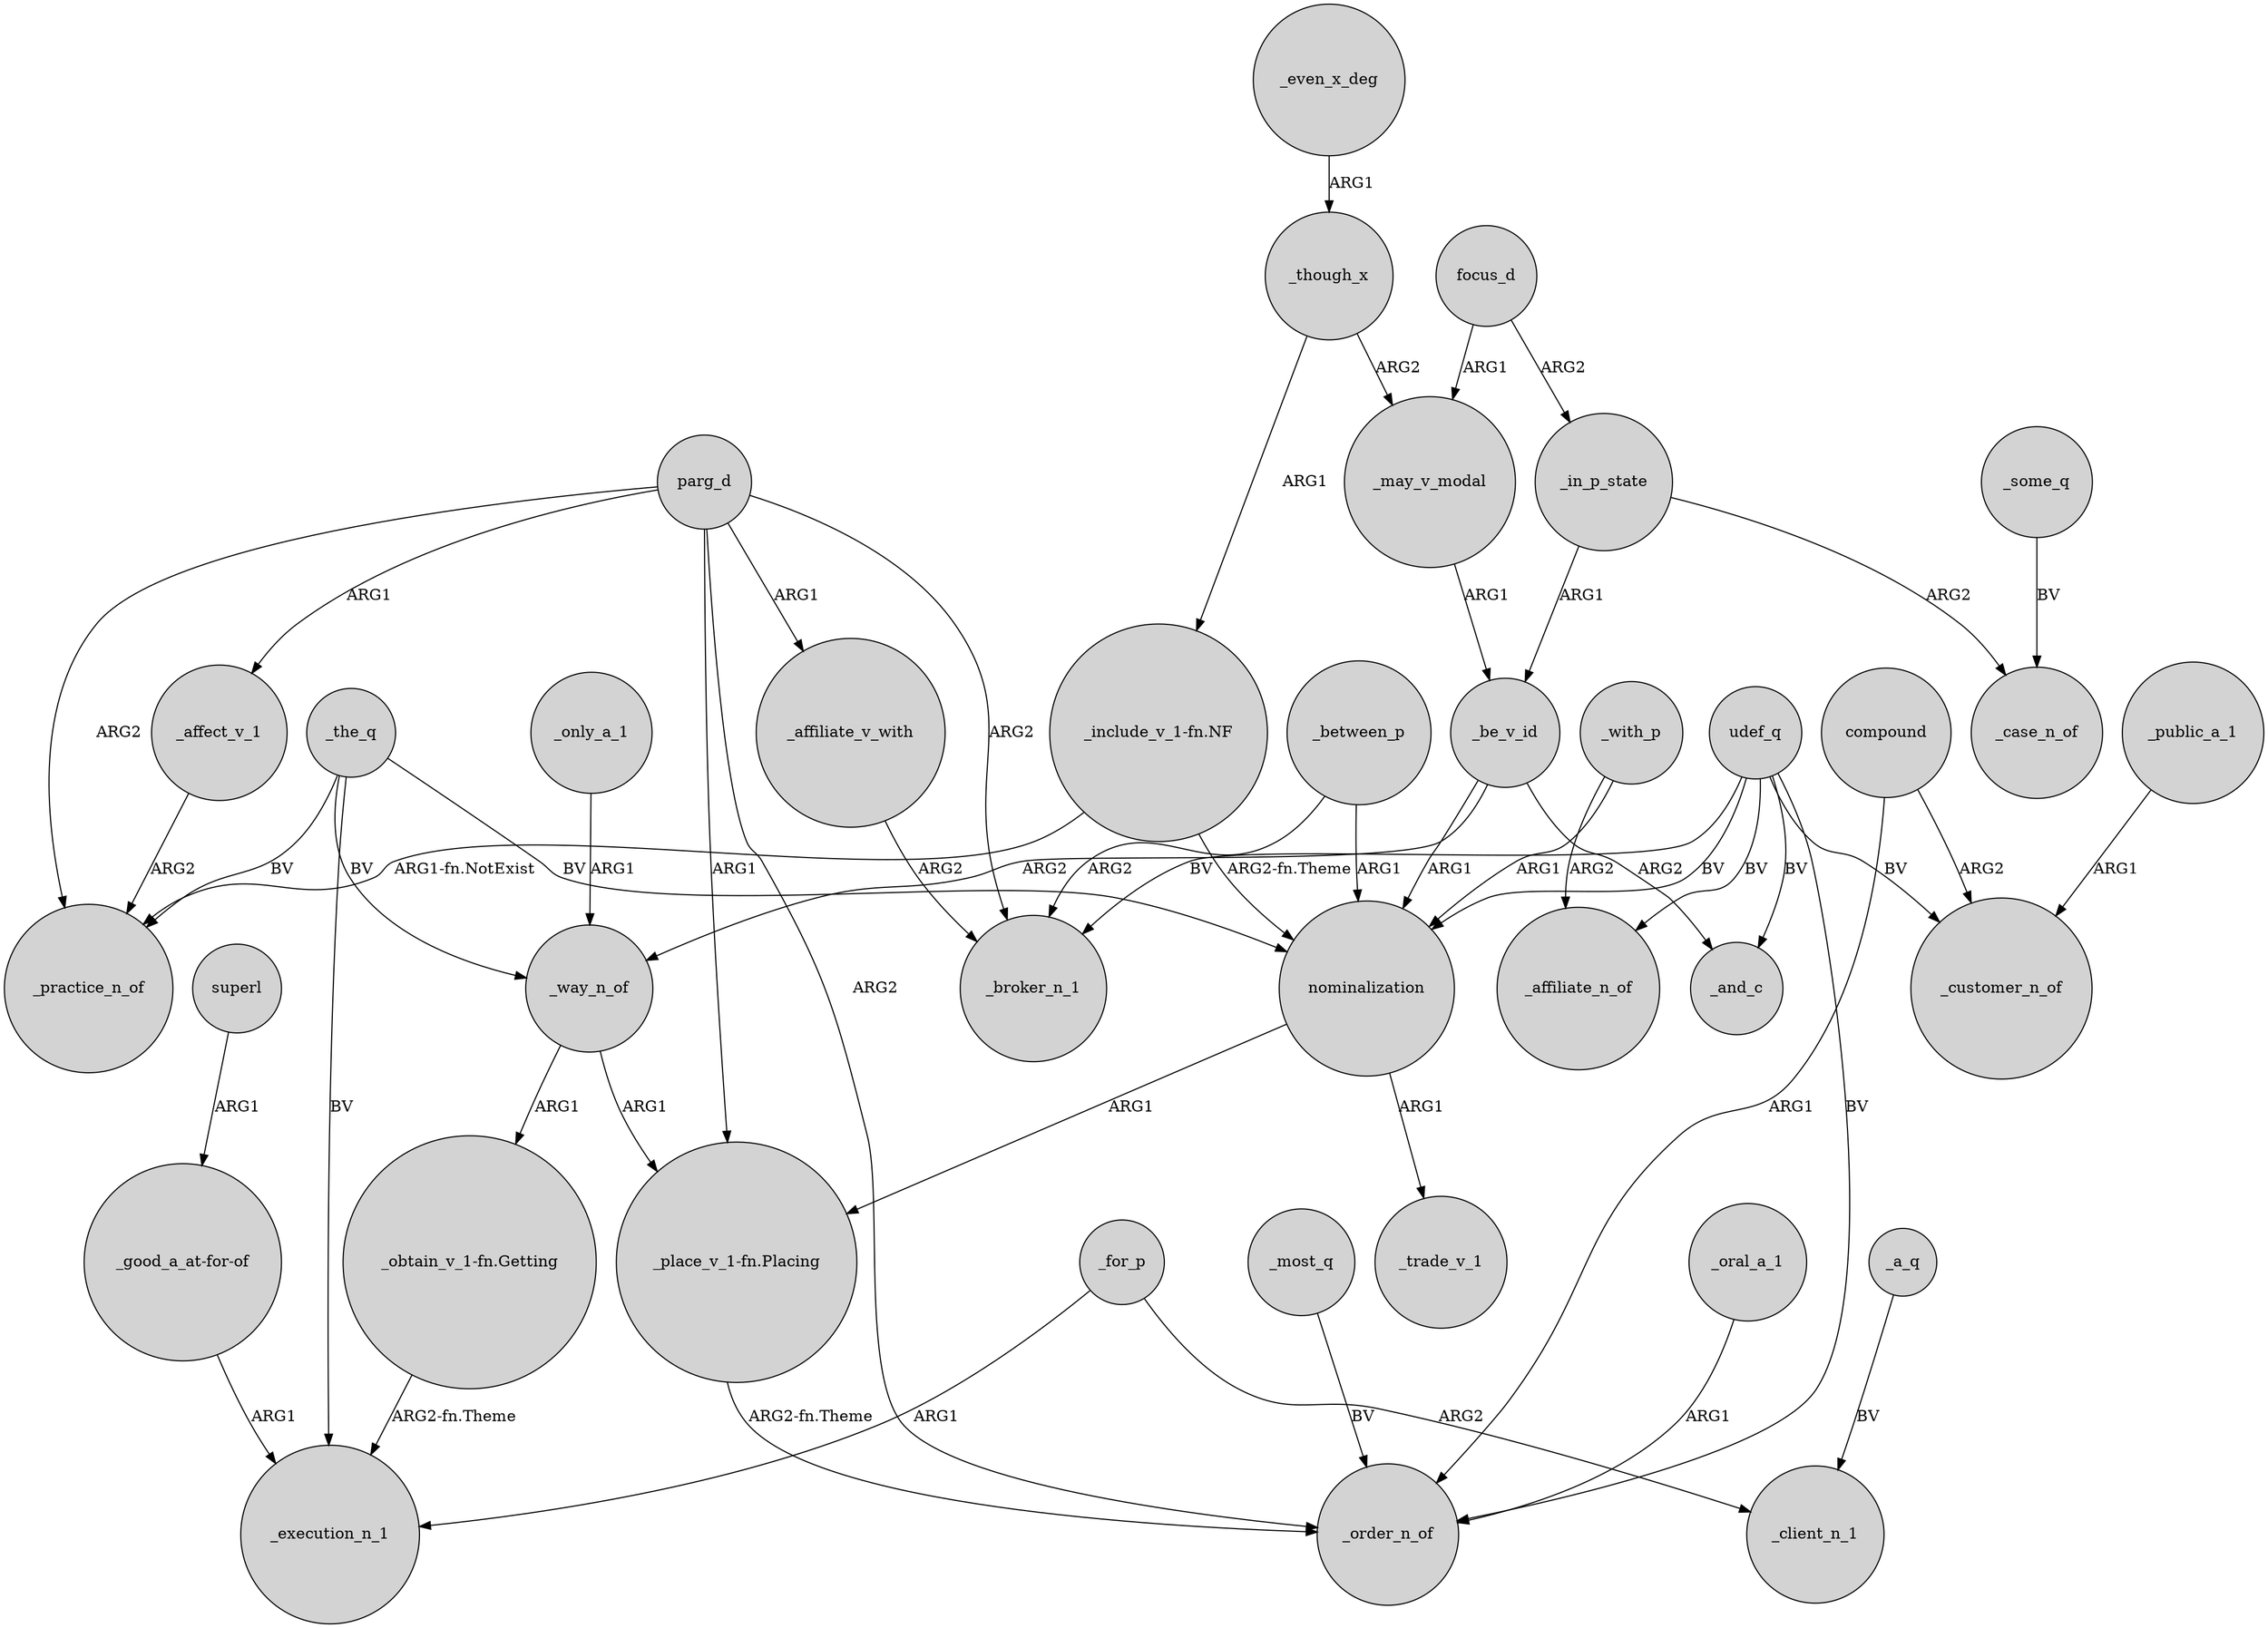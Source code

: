 digraph {
	node [shape=circle style=filled]
	parg_d -> "_place_v_1-fn.Placing" [label=ARG1]
	_a_q -> _client_n_1 [label=BV]
	_way_n_of -> "_obtain_v_1-fn.Getting" [label=ARG1]
	_affect_v_1 -> _practice_n_of [label=ARG2]
	udef_q -> _order_n_of [label=BV]
	nominalization -> "_place_v_1-fn.Placing" [label=ARG1]
	_be_v_id -> nominalization [label=ARG1]
	"_include_v_1-fn.NF" -> _practice_n_of [label="ARG1-fn.NotExist"]
	focus_d -> _in_p_state [label=ARG2]
	_the_q -> _way_n_of [label=BV]
	_most_q -> _order_n_of [label=BV]
	parg_d -> _broker_n_1 [label=ARG2]
	_even_x_deg -> _though_x [label=ARG1]
	"_include_v_1-fn.NF" -> nominalization [label="ARG2-fn.Theme"]
	_affiliate_v_with -> _broker_n_1 [label=ARG2]
	_oral_a_1 -> _order_n_of [label=ARG1]
	_in_p_state -> _be_v_id [label=ARG1]
	focus_d -> _may_v_modal [label=ARG1]
	nominalization -> _trade_v_1 [label=ARG1]
	_be_v_id -> _way_n_of [label=ARG2]
	_for_p -> _execution_n_1 [label=ARG1]
	_though_x -> _may_v_modal [label=ARG2]
	parg_d -> _order_n_of [label=ARG2]
	_be_v_id -> _and_c [label=ARG2]
	udef_q -> _affiliate_n_of [label=BV]
	_though_x -> "_include_v_1-fn.NF" [label=ARG1]
	compound -> _order_n_of [label=ARG1]
	_with_p -> nominalization [label=ARG1]
	_in_p_state -> _case_n_of [label=ARG2]
	superl -> "_good_a_at-for-of" [label=ARG1]
	"_good_a_at-for-of" -> _execution_n_1 [label=ARG1]
	_between_p -> nominalization [label=ARG1]
	_the_q -> _practice_n_of [label=BV]
	udef_q -> _customer_n_of [label=BV]
	udef_q -> nominalization [label=BV]
	_way_n_of -> "_place_v_1-fn.Placing" [label=ARG1]
	parg_d -> _affiliate_v_with [label=ARG1]
	"_place_v_1-fn.Placing" -> _order_n_of [label="ARG2-fn.Theme"]
	_with_p -> _affiliate_n_of [label=ARG2]
	_between_p -> _broker_n_1 [label=ARG2]
	_public_a_1 -> _customer_n_of [label=ARG1]
	_some_q -> _case_n_of [label=BV]
	parg_d -> _affect_v_1 [label=ARG1]
	_for_p -> _client_n_1 [label=ARG2]
	"_obtain_v_1-fn.Getting" -> _execution_n_1 [label="ARG2-fn.Theme"]
	udef_q -> _and_c [label=BV]
	udef_q -> _broker_n_1 [label=BV]
	_only_a_1 -> _way_n_of [label=ARG1]
	_may_v_modal -> _be_v_id [label=ARG1]
	_the_q -> _execution_n_1 [label=BV]
	compound -> _customer_n_of [label=ARG2]
	parg_d -> _practice_n_of [label=ARG2]
	_the_q -> nominalization [label=BV]
}
